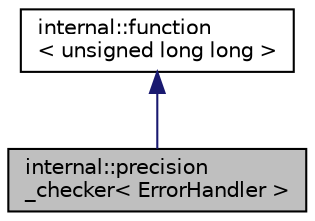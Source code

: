 digraph "internal::precision_checker&lt; ErrorHandler &gt;"
{
  edge [fontname="Helvetica",fontsize="10",labelfontname="Helvetica",labelfontsize="10"];
  node [fontname="Helvetica",fontsize="10",shape=record];
  Node1 [label="internal::precision\l_checker\< ErrorHandler \>",height=0.2,width=0.4,color="black", fillcolor="grey75", style="filled" fontcolor="black"];
  Node2 -> Node1 [dir="back",color="midnightblue",fontsize="10",style="solid",fontname="Helvetica"];
  Node2 [label="internal::function\l\< unsigned long long \>",height=0.2,width=0.4,color="black", fillcolor="white", style="filled",URL="$structinternal_1_1function.html"];
}
